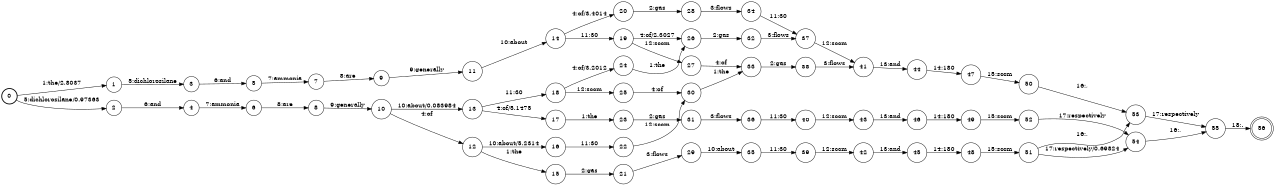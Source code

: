 digraph FST {
rankdir = LR;
size = "8.5,11";
label = "";
center = 1;
orientation = Portrait;
ranksep = "0.4";
nodesep = "0.25";
0 [label = "0", shape = circle, style = bold, fontsize = 14]
	0 -> 1 [label = "1:the/2.8037", fontsize = 14];
	0 -> 2 [label = "5:dichlorosilane/0.97363", fontsize = 14];
1 [label = "1", shape = circle, style = solid, fontsize = 14]
	1 -> 3 [label = "5:dichlorosilane", fontsize = 14];
2 [label = "2", shape = circle, style = solid, fontsize = 14]
	2 -> 4 [label = "6:and", fontsize = 14];
3 [label = "3", shape = circle, style = solid, fontsize = 14]
	3 -> 5 [label = "6:and", fontsize = 14];
4 [label = "4", shape = circle, style = solid, fontsize = 14]
	4 -> 6 [label = "7:ammonia", fontsize = 14];
5 [label = "5", shape = circle, style = solid, fontsize = 14]
	5 -> 7 [label = "7:ammonia", fontsize = 14];
6 [label = "6", shape = circle, style = solid, fontsize = 14]
	6 -> 8 [label = "8:are", fontsize = 14];
7 [label = "7", shape = circle, style = solid, fontsize = 14]
	7 -> 9 [label = "8:are", fontsize = 14];
8 [label = "8", shape = circle, style = solid, fontsize = 14]
	8 -> 10 [label = "9:generally", fontsize = 14];
9 [label = "9", shape = circle, style = solid, fontsize = 14]
	9 -> 11 [label = "9:generally", fontsize = 14];
10 [label = "10", shape = circle, style = solid, fontsize = 14]
	10 -> 12 [label = "4:of", fontsize = 14];
	10 -> 13 [label = "10:about/0.083984", fontsize = 14];
11 [label = "11", shape = circle, style = solid, fontsize = 14]
	11 -> 14 [label = "10:about", fontsize = 14];
12 [label = "12", shape = circle, style = solid, fontsize = 14]
	12 -> 15 [label = "1:the", fontsize = 14];
	12 -> 16 [label = "10:about/5.2314", fontsize = 14];
13 [label = "13", shape = circle, style = solid, fontsize = 14]
	13 -> 17 [label = "4:of/5.1475", fontsize = 14];
	13 -> 18 [label = "11:30", fontsize = 14];
14 [label = "14", shape = circle, style = solid, fontsize = 14]
	14 -> 20 [label = "4:of/3.4014", fontsize = 14];
	14 -> 19 [label = "11:30", fontsize = 14];
15 [label = "15", shape = circle, style = solid, fontsize = 14]
	15 -> 21 [label = "2:gas", fontsize = 14];
16 [label = "16", shape = circle, style = solid, fontsize = 14]
	16 -> 22 [label = "11:30", fontsize = 14];
17 [label = "17", shape = circle, style = solid, fontsize = 14]
	17 -> 23 [label = "1:the", fontsize = 14];
18 [label = "18", shape = circle, style = solid, fontsize = 14]
	18 -> 24 [label = "4:of/3.2012", fontsize = 14];
	18 -> 25 [label = "12:sccm", fontsize = 14];
19 [label = "19", shape = circle, style = solid, fontsize = 14]
	19 -> 26 [label = "4:of/2.3027", fontsize = 14];
	19 -> 27 [label = "12:sccm", fontsize = 14];
20 [label = "20", shape = circle, style = solid, fontsize = 14]
	20 -> 28 [label = "2:gas", fontsize = 14];
21 [label = "21", shape = circle, style = solid, fontsize = 14]
	21 -> 29 [label = "3:flows", fontsize = 14];
22 [label = "22", shape = circle, style = solid, fontsize = 14]
	22 -> 30 [label = "12:sccm", fontsize = 14];
23 [label = "23", shape = circle, style = solid, fontsize = 14]
	23 -> 31 [label = "2:gas", fontsize = 14];
24 [label = "24", shape = circle, style = solid, fontsize = 14]
	24 -> 26 [label = "1:the", fontsize = 14];
25 [label = "25", shape = circle, style = solid, fontsize = 14]
	25 -> 30 [label = "4:of", fontsize = 14];
26 [label = "26", shape = circle, style = solid, fontsize = 14]
	26 -> 32 [label = "2:gas", fontsize = 14];
27 [label = "27", shape = circle, style = solid, fontsize = 14]
	27 -> 33 [label = "4:of", fontsize = 14];
28 [label = "28", shape = circle, style = solid, fontsize = 14]
	28 -> 34 [label = "3:flows", fontsize = 14];
29 [label = "29", shape = circle, style = solid, fontsize = 14]
	29 -> 35 [label = "10:about", fontsize = 14];
30 [label = "30", shape = circle, style = solid, fontsize = 14]
	30 -> 33 [label = "1:the", fontsize = 14];
31 [label = "31", shape = circle, style = solid, fontsize = 14]
	31 -> 36 [label = "3:flows", fontsize = 14];
32 [label = "32", shape = circle, style = solid, fontsize = 14]
	32 -> 37 [label = "3:flows", fontsize = 14];
33 [label = "33", shape = circle, style = solid, fontsize = 14]
	33 -> 38 [label = "2:gas", fontsize = 14];
34 [label = "34", shape = circle, style = solid, fontsize = 14]
	34 -> 37 [label = "11:30", fontsize = 14];
35 [label = "35", shape = circle, style = solid, fontsize = 14]
	35 -> 39 [label = "11:30", fontsize = 14];
36 [label = "36", shape = circle, style = solid, fontsize = 14]
	36 -> 40 [label = "11:30", fontsize = 14];
37 [label = "37", shape = circle, style = solid, fontsize = 14]
	37 -> 41 [label = "12:sccm", fontsize = 14];
38 [label = "38", shape = circle, style = solid, fontsize = 14]
	38 -> 41 [label = "3:flows", fontsize = 14];
39 [label = "39", shape = circle, style = solid, fontsize = 14]
	39 -> 42 [label = "12:sccm", fontsize = 14];
40 [label = "40", shape = circle, style = solid, fontsize = 14]
	40 -> 43 [label = "12:sccm", fontsize = 14];
41 [label = "41", shape = circle, style = solid, fontsize = 14]
	41 -> 44 [label = "13:and", fontsize = 14];
42 [label = "42", shape = circle, style = solid, fontsize = 14]
	42 -> 45 [label = "13:and", fontsize = 14];
43 [label = "43", shape = circle, style = solid, fontsize = 14]
	43 -> 46 [label = "13:and", fontsize = 14];
44 [label = "44", shape = circle, style = solid, fontsize = 14]
	44 -> 47 [label = "14:180", fontsize = 14];
45 [label = "45", shape = circle, style = solid, fontsize = 14]
	45 -> 48 [label = "14:180", fontsize = 14];
46 [label = "46", shape = circle, style = solid, fontsize = 14]
	46 -> 49 [label = "14:180", fontsize = 14];
47 [label = "47", shape = circle, style = solid, fontsize = 14]
	47 -> 50 [label = "15:sccm", fontsize = 14];
48 [label = "48", shape = circle, style = solid, fontsize = 14]
	48 -> 51 [label = "15:sccm", fontsize = 14];
49 [label = "49", shape = circle, style = solid, fontsize = 14]
	49 -> 52 [label = "15:sccm", fontsize = 14];
50 [label = "50", shape = circle, style = solid, fontsize = 14]
	50 -> 53 [label = "16:,", fontsize = 14];
51 [label = "51", shape = circle, style = solid, fontsize = 14]
	51 -> 53 [label = "16:,", fontsize = 14];
	51 -> 54 [label = "17:respectively/0.69824", fontsize = 14];
52 [label = "52", shape = circle, style = solid, fontsize = 14]
	52 -> 54 [label = "17:respectively", fontsize = 14];
53 [label = "53", shape = circle, style = solid, fontsize = 14]
	53 -> 55 [label = "17:respectively", fontsize = 14];
54 [label = "54", shape = circle, style = solid, fontsize = 14]
	54 -> 55 [label = "16:,", fontsize = 14];
55 [label = "55", shape = circle, style = solid, fontsize = 14]
	55 -> 56 [label = "18:.", fontsize = 14];
56 [label = "56", shape = doublecircle, style = solid, fontsize = 14]
}
